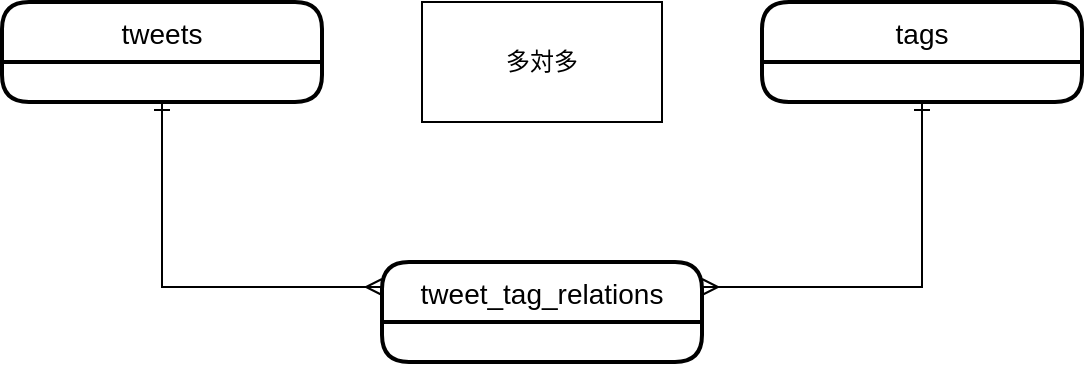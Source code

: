 <mxfile version="14.2.4" type="embed">
    <diagram id="0ZLBGT1uyOcdU0ZZj-sa" name="ページ1">
        <mxGraphModel dx="195" dy="380" grid="1" gridSize="10" guides="1" tooltips="1" connect="1" arrows="1" fold="1" page="1" pageScale="1" pageWidth="850" pageHeight="1100" math="0" shadow="0">
            <root>
                <mxCell id="0"/>
                <mxCell id="1" parent="0"/>
                <mxCell id="2" value="tweet_tag_relations" style="swimlane;childLayout=stackLayout;horizontal=1;startSize=30;horizontalStack=0;rounded=1;fontSize=14;fontStyle=0;strokeWidth=2;resizeParent=0;resizeLast=1;shadow=0;dashed=0;align=center;" parent="1" vertex="1">
                    <mxGeometry x="290" y="210" width="160" height="50" as="geometry"/>
                </mxCell>
                <mxCell id="4" value="tags" style="swimlane;childLayout=stackLayout;horizontal=1;startSize=30;horizontalStack=0;rounded=1;fontSize=14;fontStyle=0;strokeWidth=2;resizeParent=0;resizeLast=1;shadow=0;dashed=0;align=center;" parent="1" vertex="1">
                    <mxGeometry x="480" y="80" width="160" height="50" as="geometry"/>
                </mxCell>
                <mxCell id="6" style="edgeStyle=orthogonalEdgeStyle;rounded=0;orthogonalLoop=1;jettySize=auto;html=1;exitX=0.5;exitY=1;exitDx=0;exitDy=0;entryX=0;entryY=0.25;entryDx=0;entryDy=0;startArrow=ERone;startFill=0;endArrow=ERmany;endFill=0;" parent="1" source="5" target="2" edge="1">
                    <mxGeometry relative="1" as="geometry"/>
                </mxCell>
                <mxCell id="5" value="tweets" style="swimlane;childLayout=stackLayout;horizontal=1;startSize=30;horizontalStack=0;rounded=1;fontSize=14;fontStyle=0;strokeWidth=2;resizeParent=0;resizeLast=1;shadow=0;dashed=0;align=center;" parent="1" vertex="1">
                    <mxGeometry x="100" y="80" width="160" height="50" as="geometry"/>
                </mxCell>
                <mxCell id="7" style="edgeStyle=orthogonalEdgeStyle;rounded=0;orthogonalLoop=1;jettySize=auto;html=1;exitX=0.5;exitY=1;exitDx=0;exitDy=0;entryX=1;entryY=0.25;entryDx=0;entryDy=0;startArrow=ERone;startFill=0;endArrow=ERmany;endFill=0;" parent="1" source="4" target="2" edge="1">
                    <mxGeometry relative="1" as="geometry">
                        <mxPoint x="425" y="140" as="sourcePoint"/>
                        <mxPoint x="535" y="232.5" as="targetPoint"/>
                    </mxGeometry>
                </mxCell>
                <mxCell id="8" value="多対多" style="rounded=0;whiteSpace=wrap;html=1;" parent="1" vertex="1">
                    <mxGeometry x="310" y="80" width="120" height="60" as="geometry"/>
                </mxCell>
            </root>
        </mxGraphModel>
    </diagram>
</mxfile>